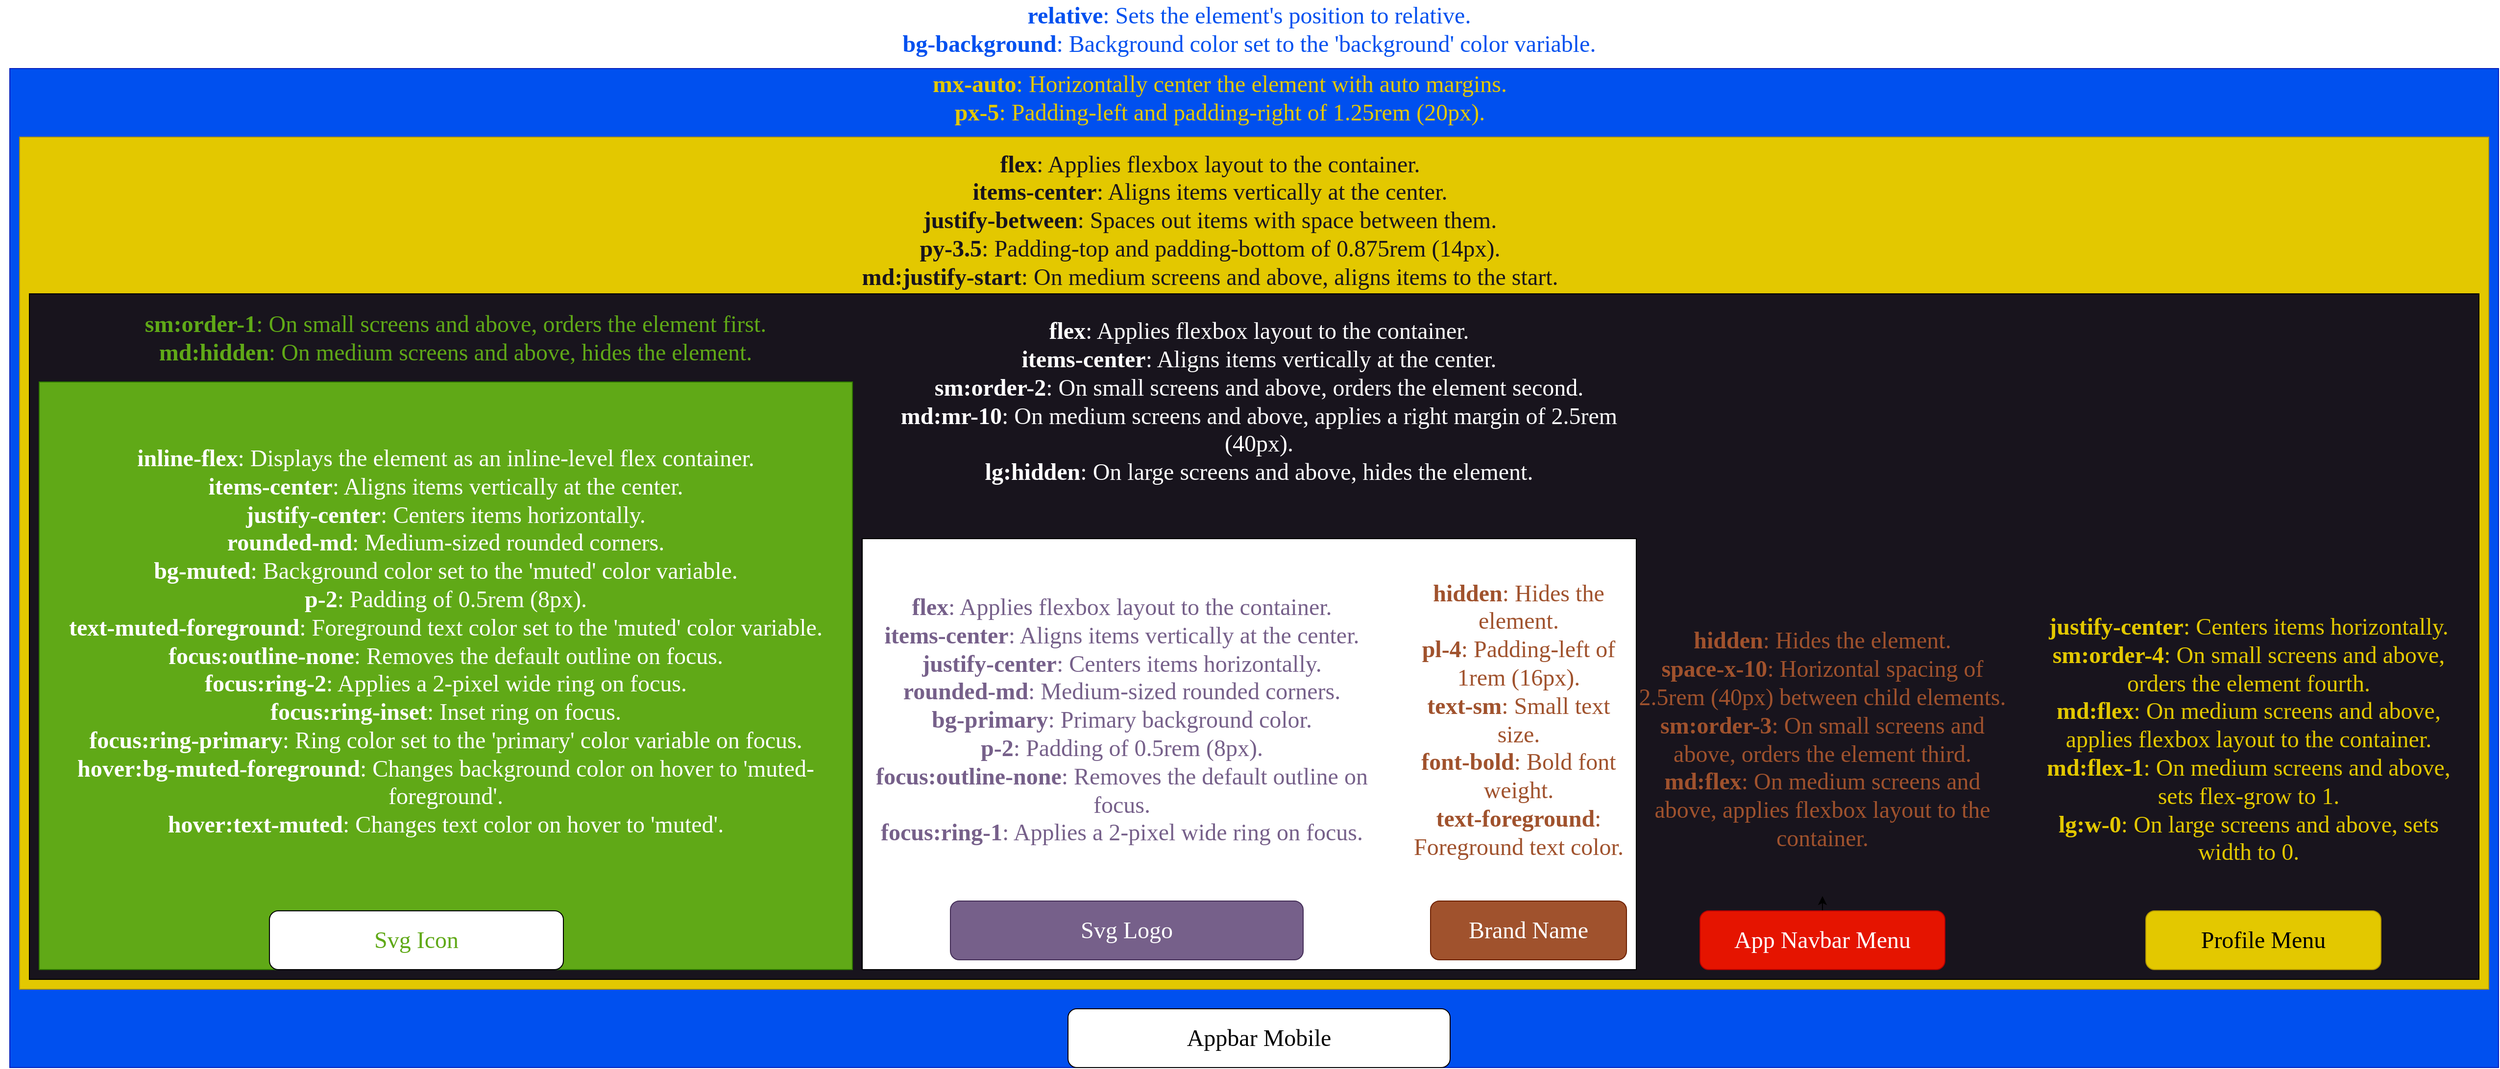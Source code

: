 <mxfile>
    <diagram id="A5IvTy38x45MZ6O3zEIo" name="Page-1">
        <mxGraphModel dx="1280" dy="1056" grid="1" gridSize="10" guides="1" tooltips="1" connect="1" arrows="1" fold="1" page="1" pageScale="1" pageWidth="850" pageHeight="1100" math="0" shadow="0">
            <root>
                <mxCell id="0"/>
                <mxCell id="1" parent="0"/>
                <mxCell id="4" value="" style="rounded=0;whiteSpace=wrap;html=1;fontFamily=Comic Sans MS;fontSize=24;fillColor=#0050EF;fontColor=#ffffff;strokeColor=#001DBC;" vertex="1" parent="1">
                    <mxGeometry x="10" y="70" width="2540" height="1020" as="geometry"/>
                </mxCell>
                <mxCell id="6" value="&lt;strong&gt;relative&lt;/strong&gt;: Sets the element's position to relative.&lt;br&gt;&lt;strong&gt;bg-background&lt;/strong&gt;: Background color set to the 'background' color variable." style="text;html=1;strokeColor=none;fillColor=none;align=center;verticalAlign=middle;whiteSpace=wrap;rounded=0;fontFamily=Comic Sans MS;fontSize=24;fontColor=#0050EF;" vertex="1" parent="1">
                    <mxGeometry width="2550" height="60" as="geometry"/>
                </mxCell>
                <mxCell id="7" value="" style="rounded=0;whiteSpace=wrap;html=1;fontFamily=Comic Sans MS;fontSize=24;fontColor=#000000;fillColor=#e3c800;strokeColor=#B09500;" vertex="1" parent="1">
                    <mxGeometry x="20" y="140" width="2520" height="870" as="geometry"/>
                </mxCell>
                <mxCell id="8" value="Appbar Mobile" style="rounded=1;whiteSpace=wrap;html=1;fontFamily=Comic Sans MS;fontSize=24;" vertex="1" parent="1">
                    <mxGeometry x="1090" y="1030" width="390" height="60" as="geometry"/>
                </mxCell>
                <mxCell id="10" value="&lt;strong&gt;mx-auto&lt;/strong&gt;: Horizontally center the element with auto margins.&lt;br&gt;&lt;strong&gt;px-5&lt;/strong&gt;: Padding-left and padding-right of 1.25rem (20px)." style="text;html=1;strokeColor=none;fillColor=none;align=center;verticalAlign=middle;whiteSpace=wrap;rounded=0;fontFamily=Comic Sans MS;fontSize=24;fontColor=#E3C800;" vertex="1" parent="1">
                    <mxGeometry x="20" y="70" width="2450" height="60" as="geometry"/>
                </mxCell>
                <mxCell id="aTuqZbPJosH-RnzICZwy-10" value="" style="rounded=0;whiteSpace=wrap;html=1;fontFamily=Comic Sans MS;fontSize=24;fillColor=#18141D;" vertex="1" parent="1">
                    <mxGeometry x="30" y="300" width="2500" height="700" as="geometry"/>
                </mxCell>
                <mxCell id="aTuqZbPJosH-RnzICZwy-12" value="&lt;strong&gt;flex&lt;/strong&gt;: Applies flexbox layout to the container.&lt;br&gt;&lt;strong&gt;items-center&lt;/strong&gt;: Aligns items vertically at the center.&lt;br&gt;&lt;strong&gt;justify-between&lt;/strong&gt;: Spaces out items with space between them.&lt;br&gt;&lt;strong&gt;py-3.5&lt;/strong&gt;: Padding-top and padding-bottom of 0.875rem (14px).&lt;br&gt;&lt;strong&gt;md:justify-start&lt;/strong&gt;: On medium screens and above, aligns items to the start." style="text;html=1;strokeColor=none;fillColor=none;align=center;verticalAlign=middle;whiteSpace=wrap;rounded=0;fontFamily=Comic Sans MS;fontSize=24;fontColor=#18141D;" vertex="1" parent="1">
                    <mxGeometry x="10" y="150" width="2450" height="150" as="geometry"/>
                </mxCell>
                <mxCell id="aTuqZbPJosH-RnzICZwy-13" value="" style="rounded=0;whiteSpace=wrap;html=1;fontFamily=Comic Sans MS;fontSize=24;fontColor=#ffffff;fillColor=#60a917;strokeColor=#2D7600;" vertex="1" parent="1">
                    <mxGeometry x="40" y="390" width="830" height="600" as="geometry"/>
                </mxCell>
                <mxCell id="aTuqZbPJosH-RnzICZwy-15" value="&lt;strong&gt;sm:order-1&lt;/strong&gt;: On small screens and above, orders the element first.&lt;br&gt;&lt;strong&gt;md:hidden&lt;/strong&gt;: On medium screens and above, hides the element." style="text;html=1;strokeColor=none;fillColor=none;align=center;verticalAlign=middle;whiteSpace=wrap;rounded=0;fontFamily=Comic Sans MS;fontSize=24;fontColor=#60A917;" vertex="1" parent="1">
                    <mxGeometry x="40" y="310" width="850" height="70" as="geometry"/>
                </mxCell>
                <mxCell id="aTuqZbPJosH-RnzICZwy-16" value="Svg Icon" style="rounded=1;whiteSpace=wrap;html=1;fontFamily=Comic Sans MS;fontSize=24;fontColor=#60A917;fillColor=#FFFFFF;" vertex="1" parent="1">
                    <mxGeometry x="275" y="930" width="300" height="60" as="geometry"/>
                </mxCell>
                <mxCell id="aTuqZbPJosH-RnzICZwy-18" value="&lt;strong&gt;inline-flex&lt;/strong&gt;: Displays the element as an inline-level flex container.&lt;br&gt;&lt;strong&gt;items-center&lt;/strong&gt;: Aligns items vertically at the center.&lt;br&gt;&lt;strong&gt;justify-center&lt;/strong&gt;: Centers items horizontally.&lt;br&gt;&lt;strong&gt;rounded-md&lt;/strong&gt;: Medium-sized rounded corners.&lt;br&gt;&lt;strong&gt;bg-muted&lt;/strong&gt;: Background color set to the 'muted' color variable.&lt;br&gt;&lt;strong&gt;p-2&lt;/strong&gt;: Padding of 0.5rem (8px).&lt;br&gt;&lt;strong&gt;text-muted-foreground&lt;/strong&gt;: Foreground text color set to the 'muted' color variable.&lt;br&gt;&lt;strong&gt;focus:outline-none&lt;/strong&gt;: Removes the default outline on focus.&lt;br&gt;&lt;strong&gt;focus:ring-2&lt;/strong&gt;: Applies a 2-pixel wide ring on focus.&lt;br&gt;&lt;strong&gt;focus:ring-inset&lt;/strong&gt;: Inset ring on focus.&lt;br&gt;&lt;strong&gt;focus:ring-primary&lt;/strong&gt;: Ring color set to the 'primary' color variable on focus.&lt;br&gt;&lt;strong&gt;hover:bg-muted-foreground&lt;/strong&gt;: Changes background color on hover to 'muted-foreground'.&lt;br&gt;&lt;strong&gt;hover:text-muted&lt;/strong&gt;: Changes text color on hover to 'muted'." style="text;html=1;strokeColor=none;fillColor=none;align=center;verticalAlign=middle;whiteSpace=wrap;rounded=0;fontFamily=Comic Sans MS;fontSize=24;fontColor=#FFFFFF;" vertex="1" parent="1">
                    <mxGeometry x="40" y="390" width="830" height="530" as="geometry"/>
                </mxCell>
                <mxCell id="aTuqZbPJosH-RnzICZwy-19" value="" style="rounded=0;whiteSpace=wrap;html=1;fontFamily=Comic Sans MS;fontSize=24;fontColor=#FFFFFF;fillColor=#FFFFFF;" vertex="1" parent="1">
                    <mxGeometry x="880" y="550" width="790" height="440" as="geometry"/>
                </mxCell>
                <mxCell id="aTuqZbPJosH-RnzICZwy-20" value="Svg Logo" style="rounded=1;whiteSpace=wrap;html=1;fontFamily=Comic Sans MS;fontSize=24;fontColor=#ffffff;fillColor=#76608a;strokeColor=#432D57;" vertex="1" parent="1">
                    <mxGeometry x="970" y="920" width="360" height="60" as="geometry"/>
                </mxCell>
                <mxCell id="aTuqZbPJosH-RnzICZwy-21" value="Brand Name" style="rounded=1;whiteSpace=wrap;html=1;fontFamily=Comic Sans MS;fontSize=24;fontColor=#ffffff;fillColor=#a0522d;strokeColor=#6D1F00;" vertex="1" parent="1">
                    <mxGeometry x="1460" y="920" width="200" height="60" as="geometry"/>
                </mxCell>
                <mxCell id="aTuqZbPJosH-RnzICZwy-23" value="&lt;strong&gt;flex&lt;/strong&gt;: Applies flexbox layout to the container.&lt;br&gt;&lt;strong&gt;items-center&lt;/strong&gt;: Aligns items vertically at the center.&lt;br&gt;&lt;strong&gt;justify-center&lt;/strong&gt;: Centers items horizontally.&lt;br&gt;&lt;strong&gt;rounded-md&lt;/strong&gt;: Medium-sized rounded corners.&lt;br&gt;&lt;strong&gt;bg-primary&lt;/strong&gt;: Primary background color.&lt;br&gt;&lt;strong&gt;p-2&lt;/strong&gt;: Padding of 0.5rem (8px).&lt;br&gt;&lt;strong&gt;focus:outline-none&lt;/strong&gt;: Removes the default outline on focus.&lt;br&gt;&lt;strong&gt;focus:ring-1&lt;/strong&gt;: Applies a 2-pixel wide ring on focus." style="text;html=1;strokeColor=none;fillColor=none;align=center;verticalAlign=middle;whiteSpace=wrap;rounded=0;fontFamily=Comic Sans MS;fontSize=24;fontColor=#76608A;" vertex="1" parent="1">
                    <mxGeometry x="890" y="565" width="510" height="340" as="geometry"/>
                </mxCell>
                <mxCell id="aTuqZbPJosH-RnzICZwy-25" value="&lt;strong&gt;flex&lt;/strong&gt;: Applies flexbox layout to the container.&lt;br&gt;&lt;strong&gt;items-center&lt;/strong&gt;: Aligns items vertically at the center.&lt;br&gt;&lt;strong&gt;sm:order-2&lt;/strong&gt;: On small screens and above, orders the element second.&lt;br&gt;&lt;strong&gt;md:mr-10&lt;/strong&gt;: On medium screens and above, applies a right margin of 2.5rem (40px).&lt;br&gt;&lt;strong&gt;lg:hidden&lt;/strong&gt;: On large screens and above, hides the element." style="text;html=1;strokeColor=none;fillColor=none;align=center;verticalAlign=middle;whiteSpace=wrap;rounded=0;fontFamily=Comic Sans MS;fontSize=24;fontColor=#FFFFFF;" vertex="1" parent="1">
                    <mxGeometry x="890" y="300" width="790" height="220" as="geometry"/>
                </mxCell>
                <mxCell id="aTuqZbPJosH-RnzICZwy-27" value="&lt;strong&gt;hidden&lt;/strong&gt;: Hides the element.&lt;br&gt;&lt;strong&gt;pl-4&lt;/strong&gt;: Padding-left of 1rem (16px).&lt;br&gt;&lt;strong&gt;text-sm&lt;/strong&gt;: Small text size.&lt;br&gt;&lt;strong&gt;font-bold&lt;/strong&gt;: Bold font weight.&lt;br&gt;&lt;strong&gt;text-foreground&lt;/strong&gt;: Foreground text color." style="text;html=1;strokeColor=none;fillColor=none;align=center;verticalAlign=middle;whiteSpace=wrap;rounded=0;fontFamily=Comic Sans MS;fontSize=24;fontColor=#A0522D;" vertex="1" parent="1">
                    <mxGeometry x="1440" y="570" width="220" height="330" as="geometry"/>
                </mxCell>
                <mxCell id="aTuqZbPJosH-RnzICZwy-31" value="" style="edgeStyle=none;html=1;fontFamily=Comic Sans MS;fontSize=24;fontColor=#A0522D;" edge="1" parent="1" source="aTuqZbPJosH-RnzICZwy-29" target="aTuqZbPJosH-RnzICZwy-30">
                    <mxGeometry relative="1" as="geometry"/>
                </mxCell>
                <mxCell id="aTuqZbPJosH-RnzICZwy-29" value="App Navbar Menu" style="rounded=1;whiteSpace=wrap;html=1;fontFamily=Comic Sans MS;fontSize=24;fontColor=#ffffff;fillColor=#e51400;strokeColor=#B20000;" vertex="1" parent="1">
                    <mxGeometry x="1735" y="930" width="250" height="60" as="geometry"/>
                </mxCell>
                <mxCell id="aTuqZbPJosH-RnzICZwy-30" value="&lt;strong&gt;hidden&lt;/strong&gt;: Hides the element.&lt;br&gt;&lt;strong&gt;space-x-10&lt;/strong&gt;: Horizontal spacing of 2.5rem (40px) between child elements.&lt;br&gt;&lt;strong&gt;sm:order-3&lt;/strong&gt;: On small screens and above, orders the element third.&lt;br&gt;&lt;strong&gt;md:flex&lt;/strong&gt;: On medium screens and above, applies flexbox layout to the container." style="text;html=1;strokeColor=none;fillColor=none;align=center;verticalAlign=middle;whiteSpace=wrap;rounded=0;fontFamily=Comic Sans MS;fontSize=24;fontColor=#A0522D;" vertex="1" parent="1">
                    <mxGeometry x="1670" y="595" width="380" height="320" as="geometry"/>
                </mxCell>
                <mxCell id="aTuqZbPJosH-RnzICZwy-32" value="Profile Menu" style="rounded=1;whiteSpace=wrap;html=1;fontFamily=Comic Sans MS;fontSize=24;fontColor=#000000;fillColor=#e3c800;strokeColor=#B09500;" vertex="1" parent="1">
                    <mxGeometry x="2190" y="930" width="240" height="60" as="geometry"/>
                </mxCell>
                <mxCell id="aTuqZbPJosH-RnzICZwy-34" value="&lt;strong&gt;justify-center&lt;/strong&gt;: Centers items horizontally.&lt;br&gt;&lt;strong&gt;sm:order-4&lt;/strong&gt;: On small screens and above, orders the element fourth.&lt;br&gt;&lt;strong&gt;md:flex&lt;/strong&gt;: On medium screens and above, applies flexbox layout to the container.&lt;br&gt;&lt;strong&gt;md:flex-1&lt;/strong&gt;: On medium screens and above, sets flex-grow to 1.&lt;br&gt;&lt;strong&gt;lg:w-0&lt;/strong&gt;: On large screens and above, sets width to 0.&lt;br&gt;" style="text;html=1;strokeColor=none;fillColor=none;align=center;verticalAlign=middle;whiteSpace=wrap;rounded=0;fontFamily=Comic Sans MS;fontSize=24;fontColor=#E3C800;" vertex="1" parent="1">
                    <mxGeometry x="2070" y="600" width="450" height="310" as="geometry"/>
                </mxCell>
            </root>
        </mxGraphModel>
    </diagram>
</mxfile>